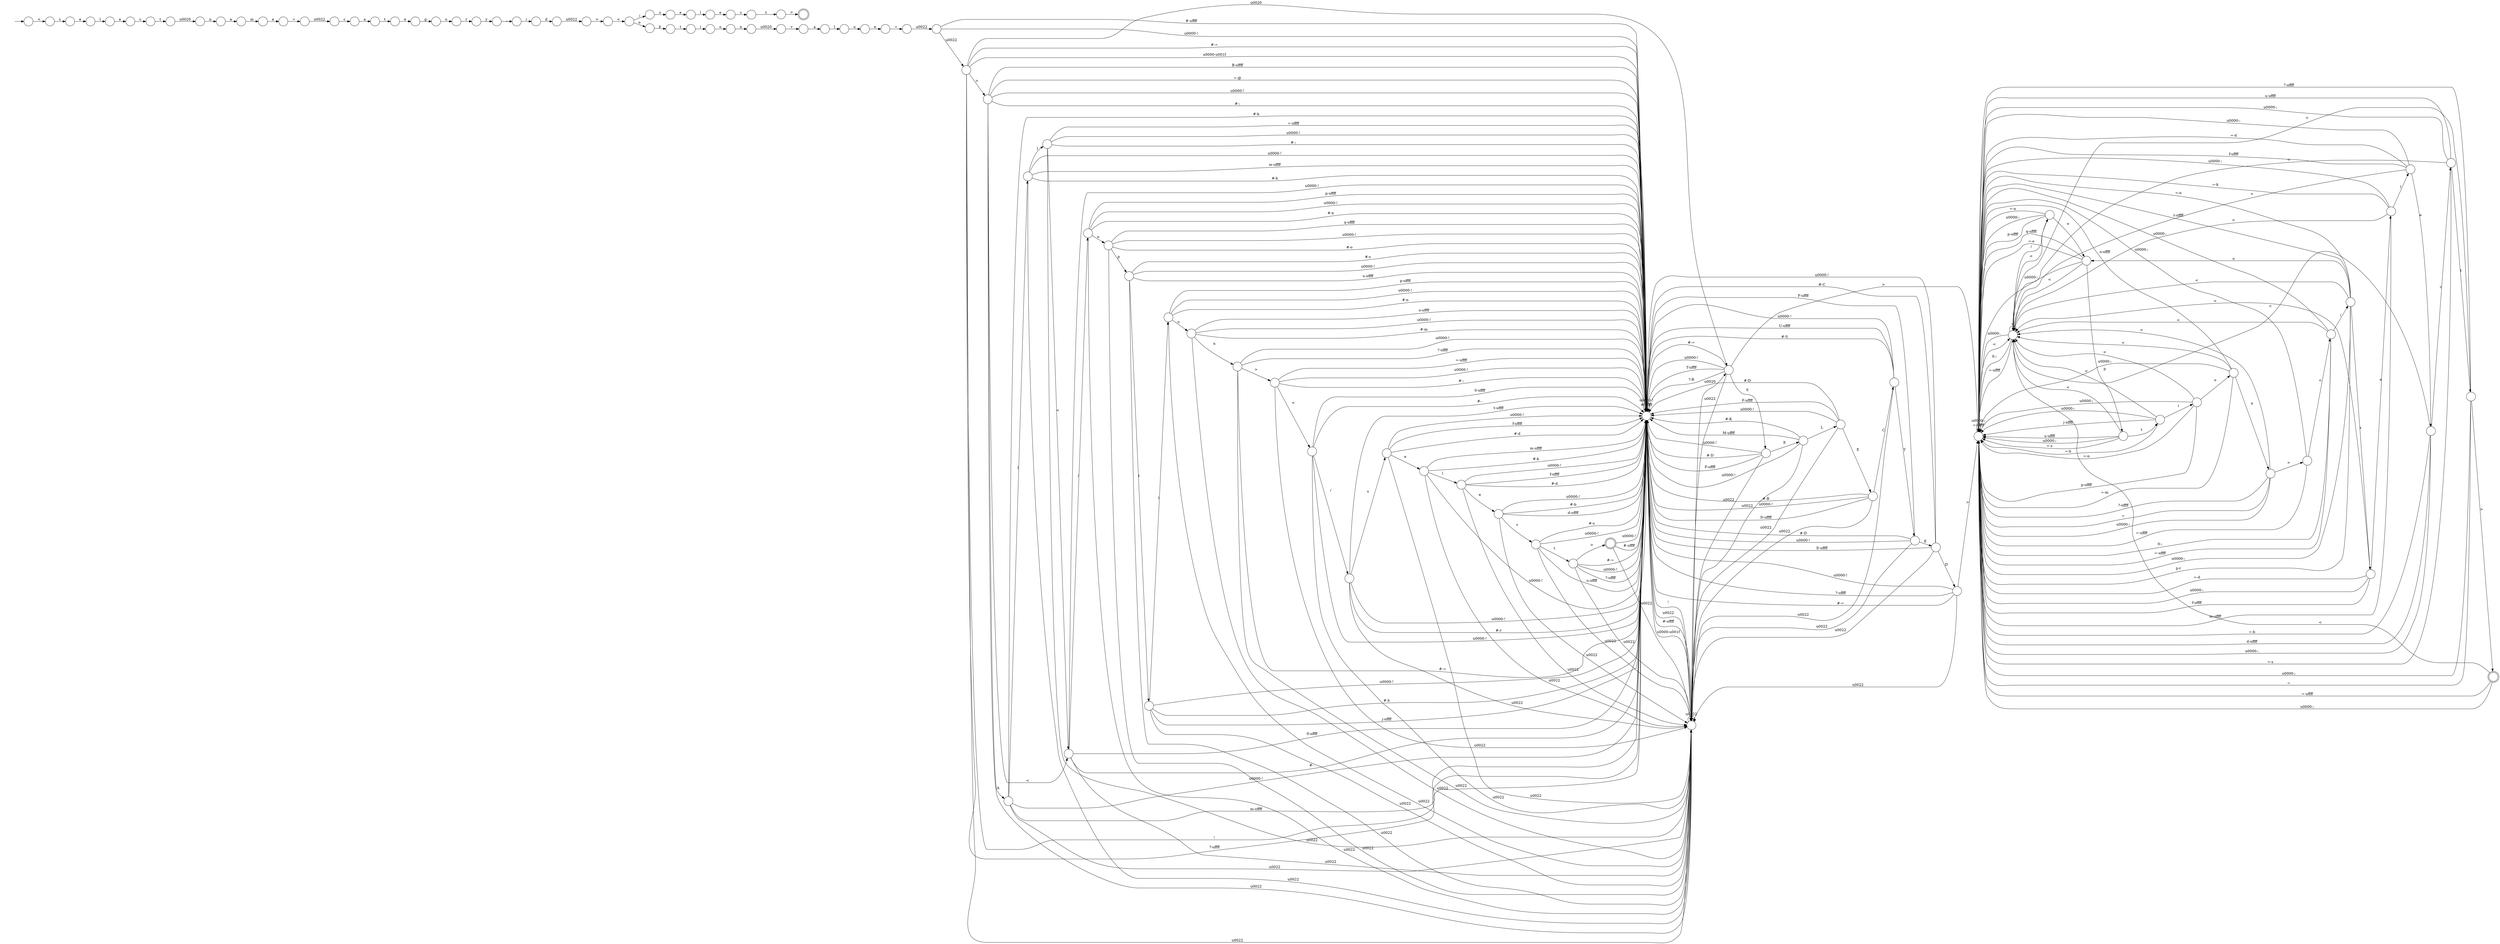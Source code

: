 digraph Automaton {
  rankdir = LR;
  0 [shape=doublecircle,label=""];
  1 [shape=circle,label=""];
  1 -> 18 [label="o"]
  2 [shape=circle,label=""];
  2 -> 80 [label="s"]
  3 [shape=circle,label=""];
  3 -> 102 [label="<"]
  4 [shape=circle,label=""];
  4 -> 4 [label="\u0022"]
  4 -> 78 [label="#-\uffff"]
  4 -> 78 [label="\u0000-\u001f"]
  4 -> 23 [label="\u0020"]
  4 -> 78 [label="!"]
  5 [shape=circle,label=""];
  5 -> 4 [label="\u0022"]
  5 -> 56 [label="t"]
  5 -> 78 [label="#-s"]
  5 -> 78 [label="\u0000-!"]
  5 -> 78 [label="u-\uffff"]
  6 [shape=circle,label=""];
  6 -> 4 [label="\u0022"]
  6 -> 78 [label="p-\uffff"]
  6 -> 78 [label="\u0000-!"]
  6 -> 78 [label="#-n"]
  6 -> 82 [label="o"]
  7 [shape=circle,label=""];
  7 -> 4 [label="\u0022"]
  7 -> 78 [label="#-="]
  7 -> 57 [label=">"]
  7 -> 78 [label="\u0000-\u001f"]
  7 -> 23 [label="\u0020"]
  7 -> 78 [label="!"]
  7 -> 78 [label="?-\uffff"]
  8 [shape=circle,label=""];
  8 -> 29 [label="c"]
  9 [shape=circle,label=""];
  9 -> 22 [label="e"]
  10 [shape=circle,label=""];
  10 -> 4 [label="\u0022"]
  10 -> 78 [label="\u0000-!"]
  10 -> 78 [label="m-\uffff"]
  10 -> 53 [label="l"]
  10 -> 78 [label="#-k"]
  11 [shape=circle,label=""];
  11 -> 85 [label="n"]
  11 -> 45 [label="o-\uffff"]
  11 -> 45 [label="\u0000-;"]
  11 -> 86 [label="<"]
  11 -> 45 [label="=-m"]
  12 [shape=circle,label=""];
  12 -> 87 [label="e"]
  12 -> 45 [label="f-\uffff"]
  12 -> 45 [label="\u0000-;"]
  12 -> 86 [label="<"]
  12 -> 45 [label="=-d"]
  13 [shape=circle,label=""];
  13 -> 94 [label="o"]
  14 [shape=circle,label=""];
  14 -> 78 [label="#-D"]
  14 -> 4 [label="\u0022"]
  14 -> 78 [label="F-\uffff"]
  14 -> 78 [label="\u0000-!"]
  14 -> 84 [label="E"]
  15 [shape=circle,label=""];
  15 -> 4 [label="\u0022"]
  15 -> 78 [label="#-="]
  15 -> 78 [label="\u0000-!"]
  15 -> 59 [label=">"]
  15 -> 78 [label="?-\uffff"]
  16 [shape=circle,label=""];
  16 -> 45 [label="p-\uffff"]
  16 -> 45 [label="=-n"]
  16 -> 45 [label="\u0000-;"]
  16 -> 86 [label="<"]
  16 -> 11 [label="o"]
  17 [shape=circle,label=""];
  17 -> 0 [label=">"]
  18 [shape=circle,label=""];
  18 -> 52 [label="r"]
  19 [shape=circle,label=""];
  19 -> 4 [label="\u0022"]
  19 -> 78 [label="\u0000-!"]
  19 -> 37 [label="C"]
  19 -> 78 [label="#-B"]
  19 -> 78 [label="D-\uffff"]
  20 [shape=circle,label=""];
  20 -> 4 [label="\u0022"]
  20 -> 78 [label="#-="]
  20 -> 78 [label="\u0000-!"]
  20 -> 24 [label=">"]
  20 -> 78 [label="?-\uffff"]
  21 [shape=circle,label=""];
  21 -> 68 [label="\u0020"]
  22 [shape=circle,label=""];
  22 -> 71 [label="c"]
  23 [shape=circle,label=""];
  23 -> 78 [label="?-R"]
  23 -> 4 [label="\u0022"]
  23 -> 78 [label="#-="]
  23 -> 78 [label="\u0000-!"]
  23 -> 14 [label="S"]
  23 -> 45 [label=">"]
  23 -> 78 [label="T-\uffff"]
  24 [shape=doublecircle,label=""];
  24 -> 4 [label="\u0022"]
  24 -> 78 [label="#-\uffff"]
  24 -> 78 [label="\u0000-!"]
  25 [shape=circle,label=""];
  25 -> 26 [label="\u0022"]
  26 [shape=circle,label=""];
  26 -> 51 [label="c"]
  27 [shape=circle,label=""];
  27 -> 8 [label="e"]
  28 [shape=circle,label=""];
  28 -> 76 [label="s"]
  29 [shape=circle,label=""];
  29 -> 39 [label="t"]
  30 [shape=circle,label=""];
  30 -> 96 [label="i"]
  31 [shape=circle,label=""];
  31 -> 55 [label="t"]
  32 [shape=circle,label=""];
  32 -> 4 [label="\u0022"]
  32 -> 78 [label="\u0000-!"]
  32 -> 49 [label="e"]
  32 -> 78 [label="f-\uffff"]
  32 -> 78 [label="#-d"]
  33 [shape=circle,label=""];
  33 -> 73 [label="c"]
  33 -> 45 [label="=-b"]
  33 -> 45 [label="d-\uffff"]
  33 -> 45 [label="\u0000-;"]
  33 -> 86 [label="<"]
  34 [shape=circle,label=""];
  34 -> 99 [label="a"]
  35 [shape=circle,label=""];
  35 -> 61 [label="e"]
  36 [shape=circle,label=""];
  36 -> 30 [label="_"]
  37 [shape=circle,label=""];
  37 -> 4 [label="\u0022"]
  37 -> 78 [label="\u0000-!"]
  37 -> 50 [label="T"]
  37 -> 78 [label="#-S"]
  37 -> 78 [label="U-\uffff"]
  38 [shape=circle,label=""];
  38 -> 45 [label="="]
  38 -> 74 [label=">"]
  38 -> 45 [label="\u0000-;"]
  38 -> 86 [label="<"]
  38 -> 45 [label="?-\uffff"]
  39 [shape=circle,label=""];
  39 -> 103 [label="\u0020"]
  40 [shape=circle,label=""];
  40 -> 95 [label="l"]
  41 [shape=circle,label=""];
  41 -> 69 [label="e"]
  42 [shape=circle,label=""];
  42 -> 4 [label="\u0022"]
  42 -> 48 [label="D"]
  42 -> 78 [label="\u0000-!"]
  42 -> 78 [label="E-\uffff"]
  42 -> 78 [label="#-C"]
  43 [shape=circle,label=""];
  43 -> 78 [label="q-\uffff"]
  43 -> 4 [label="\u0022"]
  43 -> 78 [label="\u0000-!"]
  43 -> 5 [label="p"]
  43 -> 78 [label="#-o"]
  44 [shape=circle,label=""];
  44 -> 4 [label="\u0022"]
  44 -> 78 [label="\u0000-!"]
  44 -> 77 [label="e"]
  44 -> 78 [label="f-\uffff"]
  44 -> 78 [label="#-d"]
  45 [shape=circle,label=""];
  45 -> 45 [label="=-\uffff"]
  45 -> 45 [label="\u0000-;"]
  45 -> 86 [label="<"]
  46 [shape=circle,label=""];
  46 -> 9 [label="l"]
  47 [shape=circle,label=""];
  47 -> 45 [label="q-\uffff"]
  47 -> 66 [label="p"]
  47 -> 45 [label="=-o"]
  47 -> 45 [label="\u0000-;"]
  47 -> 86 [label="<"]
  48 [shape=circle,label=""];
  48 -> 4 [label="\u0022"]
  48 -> 78 [label="#-="]
  48 -> 78 [label="\u0000-!"]
  48 -> 45 [label=">"]
  48 -> 78 [label="?-\uffff"]
  49 [shape=circle,label=""];
  49 -> 4 [label="\u0022"]
  49 -> 78 [label="\u0000-!"]
  49 -> 78 [label="m-\uffff"]
  49 -> 44 [label="l"]
  49 -> 78 [label="#-k"]
  50 [shape=circle,label=""];
  50 -> 78 [label="#-D"]
  50 -> 4 [label="\u0022"]
  50 -> 78 [label="F-\uffff"]
  50 -> 78 [label="\u0000-!"]
  50 -> 42 [label="E"]
  51 [shape=circle,label=""];
  51 -> 91 [label="a"]
  52 [shape=circle,label=""];
  52 -> 36 [label="y"]
  53 [shape=circle,label=""];
  53 -> 4 [label="\u0022"]
  53 -> 78 [label="\u0000-!"]
  53 -> 78 [label="m-\uffff"]
  53 -> 101 [label="l"]
  53 -> 78 [label="#-k"]
  54 [shape=circle,label=""];
  54 -> 27 [label="l"]
  55 [shape=circle,label=""];
  55 -> 13 [label="i"]
  56 [shape=circle,label=""];
  56 -> 4 [label="\u0022"]
  56 -> 78 [label="\u0000-!"]
  56 -> 6 [label="i"]
  56 -> 78 [label="#-h"]
  56 -> 78 [label="j-\uffff"]
  57 [shape=circle,label=""];
  57 -> 4 [label="\u0022"]
  57 -> 10 [label="A"]
  57 -> 78 [label="\u0000-!"]
  57 -> 78 [label="#-;"]
  57 -> 78 [label="B-\uffff"]
  57 -> 78 [label="=-@"]
  57 -> 64 [label="<"]
  58 [shape=circle,label=""];
  initial [shape=plaintext,label=""];
  initial -> 58
  58 -> 2 [label="<"]
  59 [shape=circle,label=""];
  59 -> 4 [label="\u0022"]
  59 -> 78 [label="=-\uffff"]
  59 -> 78 [label="\u0000-!"]
  59 -> 78 [label="#-;"]
  59 -> 72 [label="<"]
  60 [shape=circle,label=""];
  60 -> 45 [label="p-r"]
  60 -> 12 [label="s"]
  60 -> 45 [label="t-\uffff"]
  60 -> 45 [label="=-n"]
  60 -> 45 [label="\u0000-;"]
  60 -> 86 [label="<"]
  60 -> 47 [label="o"]
  61 [shape=circle,label=""];
  61 -> 25 [label="="]
  62 [shape=circle,label=""];
  62 -> 4 [label="\u0022"]
  62 -> 78 [label="\u0000-!"]
  62 -> 78 [label="#-r"]
  62 -> 32 [label="s"]
  62 -> 78 [label="t-\uffff"]
  63 [shape=circle,label=""];
  63 -> 45 [label="p-\uffff"]
  63 -> 45 [label="=-n"]
  63 -> 45 [label="\u0000-;"]
  63 -> 86 [label="<"]
  63 -> 47 [label="o"]
  64 [shape=circle,label=""];
  64 -> 4 [label="\u0022"]
  64 -> 93 [label="/"]
  64 -> 78 [label="\u0000-!"]
  64 -> 78 [label="0-\uffff"]
  64 -> 78 [label="#-."]
  65 [shape=circle,label=""];
  65 -> 16 [label="i"]
  65 -> 45 [label="=-h"]
  65 -> 45 [label="\u0000-;"]
  65 -> 86 [label="<"]
  65 -> 45 [label="j-\uffff"]
  66 [shape=circle,label=""];
  66 -> 65 [label="t"]
  66 -> 45 [label="u-\uffff"]
  66 -> 45 [label="\u0000-;"]
  66 -> 86 [label="<"]
  66 -> 45 [label="=-s"]
  67 [shape=circle,label=""];
  67 -> 40 [label="a"]
  68 [shape=circle,label=""];
  68 -> 67 [label="v"]
  69 [shape=circle,label=""];
  69 -> 1 [label="g"]
  70 [shape=circle,label=""];
  70 -> 45 [label="0-;"]
  70 -> 45 [label="=-\uffff"]
  70 -> 45 [label="\u0000-."]
  70 -> 60 [label="/"]
  70 -> 86 [label="<"]
  71 [shape=circle,label=""];
  71 -> 17 [label="t"]
  72 [shape=circle,label=""];
  72 -> 4 [label="\u0022"]
  72 -> 62 [label="/"]
  72 -> 78 [label="\u0000-!"]
  72 -> 78 [label="0-\uffff"]
  72 -> 78 [label="#-."]
  73 [shape=circle,label=""];
  73 -> 38 [label="t"]
  73 -> 45 [label="u-\uffff"]
  73 -> 45 [label="\u0000-;"]
  73 -> 86 [label="<"]
  73 -> 45 [label="=-s"]
  74 [shape=doublecircle,label=""];
  74 -> 45 [label="=-\uffff"]
  74 -> 45 [label="\u0000-;"]
  74 -> 86 [label="<"]
  75 [shape=circle,label=""];
  75 -> 78 [label="#-D"]
  75 -> 4 [label="\u0022"]
  75 -> 78 [label="F-\uffff"]
  75 -> 78 [label="\u0000-!"]
  75 -> 19 [label="E"]
  76 [shape=circle,label=""];
  76 -> 46 [label="e"]
  77 [shape=circle,label=""];
  77 -> 4 [label="\u0022"]
  77 -> 88 [label="c"]
  77 -> 78 [label="\u0000-!"]
  77 -> 78 [label="#-b"]
  77 -> 78 [label="d-\uffff"]
  78 [shape=circle,label=""];
  78 -> 4 [label="\u0022"]
  78 -> 78 [label="#-\uffff"]
  78 -> 78 [label="\u0000-!"]
  79 [shape=circle,label=""];
  79 -> 81 [label="e"]
  80 [shape=circle,label=""];
  80 -> 54 [label="e"]
  81 [shape=circle,label=""];
  81 -> 83 [label="="]
  82 [shape=circle,label=""];
  82 -> 15 [label="n"]
  82 -> 4 [label="\u0022"]
  82 -> 78 [label="o-\uffff"]
  82 -> 78 [label="\u0000-!"]
  82 -> 78 [label="#-m"]
  83 [shape=circle,label=""];
  83 -> 100 [label="\u0022"]
  84 [shape=circle,label=""];
  84 -> 4 [label="\u0022"]
  84 -> 78 [label="\u0000-!"]
  84 -> 78 [label="#-K"]
  84 -> 75 [label="L"]
  84 -> 78 [label="M-\uffff"]
  85 [shape=circle,label=""];
  85 -> 45 [label="="]
  85 -> 97 [label=">"]
  85 -> 45 [label="\u0000-;"]
  85 -> 86 [label="<"]
  85 -> 45 [label="?-\uffff"]
  86 [shape=circle,label=""];
  86 -> 45 [label="0-;"]
  86 -> 45 [label="=-\uffff"]
  86 -> 45 [label="\u0000-."]
  86 -> 63 [label="/"]
  86 -> 86 [label="<"]
  87 [shape=circle,label=""];
  87 -> 45 [label="=-k"]
  87 -> 45 [label="m-\uffff"]
  87 -> 89 [label="l"]
  87 -> 45 [label="\u0000-;"]
  87 -> 86 [label="<"]
  88 [shape=circle,label=""];
  88 -> 4 [label="\u0022"]
  88 -> 20 [label="t"]
  88 -> 78 [label="#-s"]
  88 -> 78 [label="\u0000-!"]
  88 -> 78 [label="u-\uffff"]
  89 [shape=circle,label=""];
  89 -> 33 [label="e"]
  89 -> 45 [label="f-\uffff"]
  89 -> 45 [label="\u0000-;"]
  89 -> 86 [label="<"]
  89 -> 45 [label="=-d"]
  90 [shape=circle,label=""];
  90 -> 3 [label=">"]
  91 [shape=circle,label=""];
  91 -> 41 [label="t"]
  92 [shape=circle,label=""];
  92 -> 90 [label="\u0022"]
  93 [shape=circle,label=""];
  93 -> 4 [label="\u0022"]
  93 -> 78 [label="p-\uffff"]
  93 -> 78 [label="\u0000-!"]
  93 -> 78 [label="#-n"]
  93 -> 43 [label="o"]
  94 [shape=circle,label=""];
  94 -> 21 [label="n"]
  95 [shape=circle,label=""];
  95 -> 79 [label="u"]
  96 [shape=circle,label=""];
  96 -> 92 [label="d"]
  97 [shape=circle,label=""];
  97 -> 45 [label="=-\uffff"]
  97 -> 45 [label="\u0000-;"]
  97 -> 70 [label="<"]
  98 [shape=circle,label=""];
  98 -> 31 [label="p"]
  99 [shape=circle,label=""];
  99 -> 35 [label="m"]
  100 [shape=circle,label=""];
  100 -> 7 [label="\u0022"]
  100 -> 78 [label="#-\uffff"]
  100 -> 78 [label="\u0000-!"]
  101 [shape=circle,label=""];
  101 -> 4 [label="\u0022"]
  101 -> 78 [label="=-\uffff"]
  101 -> 78 [label="\u0000-!"]
  101 -> 78 [label="#-;"]
  101 -> 64 [label="<"]
  102 [shape=circle,label=""];
  102 -> 28 [label="/"]
  102 -> 98 [label="o"]
  103 [shape=circle,label=""];
  103 -> 34 [label="n"]
}

